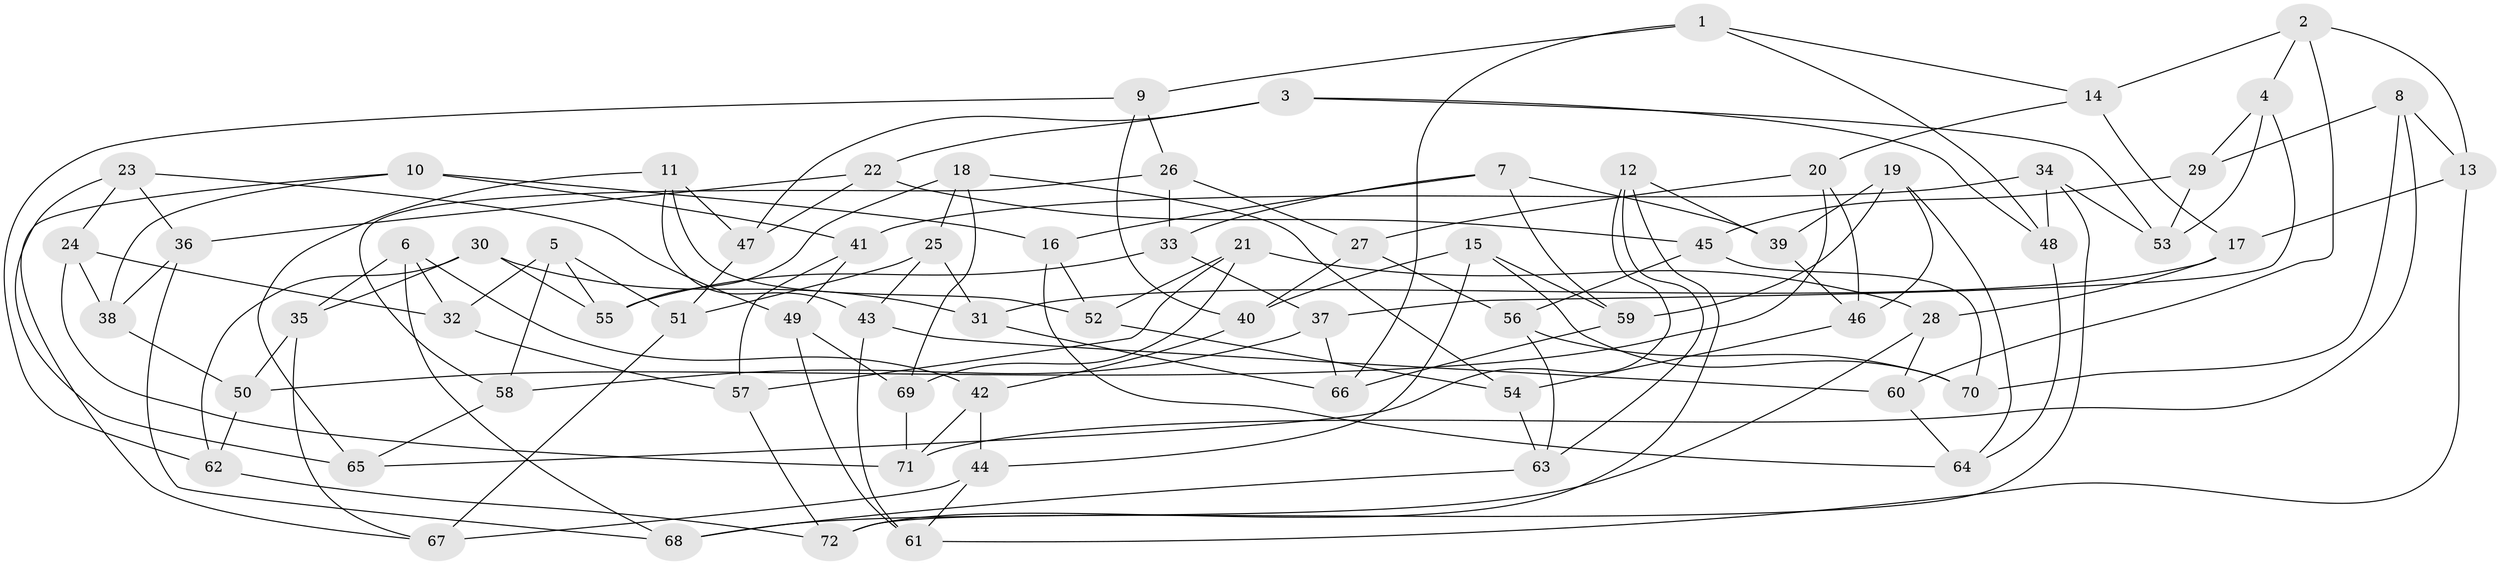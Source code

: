 // Generated by graph-tools (version 1.1) at 2025/11/02/27/25 16:11:47]
// undirected, 72 vertices, 144 edges
graph export_dot {
graph [start="1"]
  node [color=gray90,style=filled];
  1;
  2;
  3;
  4;
  5;
  6;
  7;
  8;
  9;
  10;
  11;
  12;
  13;
  14;
  15;
  16;
  17;
  18;
  19;
  20;
  21;
  22;
  23;
  24;
  25;
  26;
  27;
  28;
  29;
  30;
  31;
  32;
  33;
  34;
  35;
  36;
  37;
  38;
  39;
  40;
  41;
  42;
  43;
  44;
  45;
  46;
  47;
  48;
  49;
  50;
  51;
  52;
  53;
  54;
  55;
  56;
  57;
  58;
  59;
  60;
  61;
  62;
  63;
  64;
  65;
  66;
  67;
  68;
  69;
  70;
  71;
  72;
  1 -- 66;
  1 -- 9;
  1 -- 14;
  1 -- 48;
  2 -- 4;
  2 -- 14;
  2 -- 13;
  2 -- 60;
  3 -- 47;
  3 -- 53;
  3 -- 48;
  3 -- 22;
  4 -- 29;
  4 -- 53;
  4 -- 37;
  5 -- 58;
  5 -- 32;
  5 -- 51;
  5 -- 55;
  6 -- 35;
  6 -- 42;
  6 -- 32;
  6 -- 68;
  7 -- 39;
  7 -- 16;
  7 -- 33;
  7 -- 59;
  8 -- 70;
  8 -- 29;
  8 -- 13;
  8 -- 71;
  9 -- 62;
  9 -- 26;
  9 -- 40;
  10 -- 16;
  10 -- 38;
  10 -- 67;
  10 -- 41;
  11 -- 52;
  11 -- 43;
  11 -- 65;
  11 -- 47;
  12 -- 39;
  12 -- 72;
  12 -- 65;
  12 -- 63;
  13 -- 17;
  13 -- 61;
  14 -- 20;
  14 -- 17;
  15 -- 40;
  15 -- 44;
  15 -- 70;
  15 -- 59;
  16 -- 64;
  16 -- 52;
  17 -- 28;
  17 -- 31;
  18 -- 25;
  18 -- 54;
  18 -- 69;
  18 -- 55;
  19 -- 59;
  19 -- 46;
  19 -- 39;
  19 -- 64;
  20 -- 27;
  20 -- 46;
  20 -- 50;
  21 -- 69;
  21 -- 52;
  21 -- 57;
  21 -- 28;
  22 -- 47;
  22 -- 36;
  22 -- 45;
  23 -- 36;
  23 -- 24;
  23 -- 65;
  23 -- 49;
  24 -- 38;
  24 -- 71;
  24 -- 32;
  25 -- 31;
  25 -- 43;
  25 -- 51;
  26 -- 27;
  26 -- 58;
  26 -- 33;
  27 -- 40;
  27 -- 56;
  28 -- 60;
  28 -- 68;
  29 -- 45;
  29 -- 53;
  30 -- 62;
  30 -- 35;
  30 -- 31;
  30 -- 55;
  31 -- 66;
  32 -- 57;
  33 -- 55;
  33 -- 37;
  34 -- 53;
  34 -- 41;
  34 -- 48;
  34 -- 72;
  35 -- 67;
  35 -- 50;
  36 -- 68;
  36 -- 38;
  37 -- 66;
  37 -- 58;
  38 -- 50;
  39 -- 46;
  40 -- 42;
  41 -- 49;
  41 -- 57;
  42 -- 44;
  42 -- 71;
  43 -- 61;
  43 -- 60;
  44 -- 67;
  44 -- 61;
  45 -- 56;
  45 -- 70;
  46 -- 54;
  47 -- 51;
  48 -- 64;
  49 -- 61;
  49 -- 69;
  50 -- 62;
  51 -- 67;
  52 -- 54;
  54 -- 63;
  56 -- 63;
  56 -- 70;
  57 -- 72;
  58 -- 65;
  59 -- 66;
  60 -- 64;
  62 -- 72;
  63 -- 68;
  69 -- 71;
}
